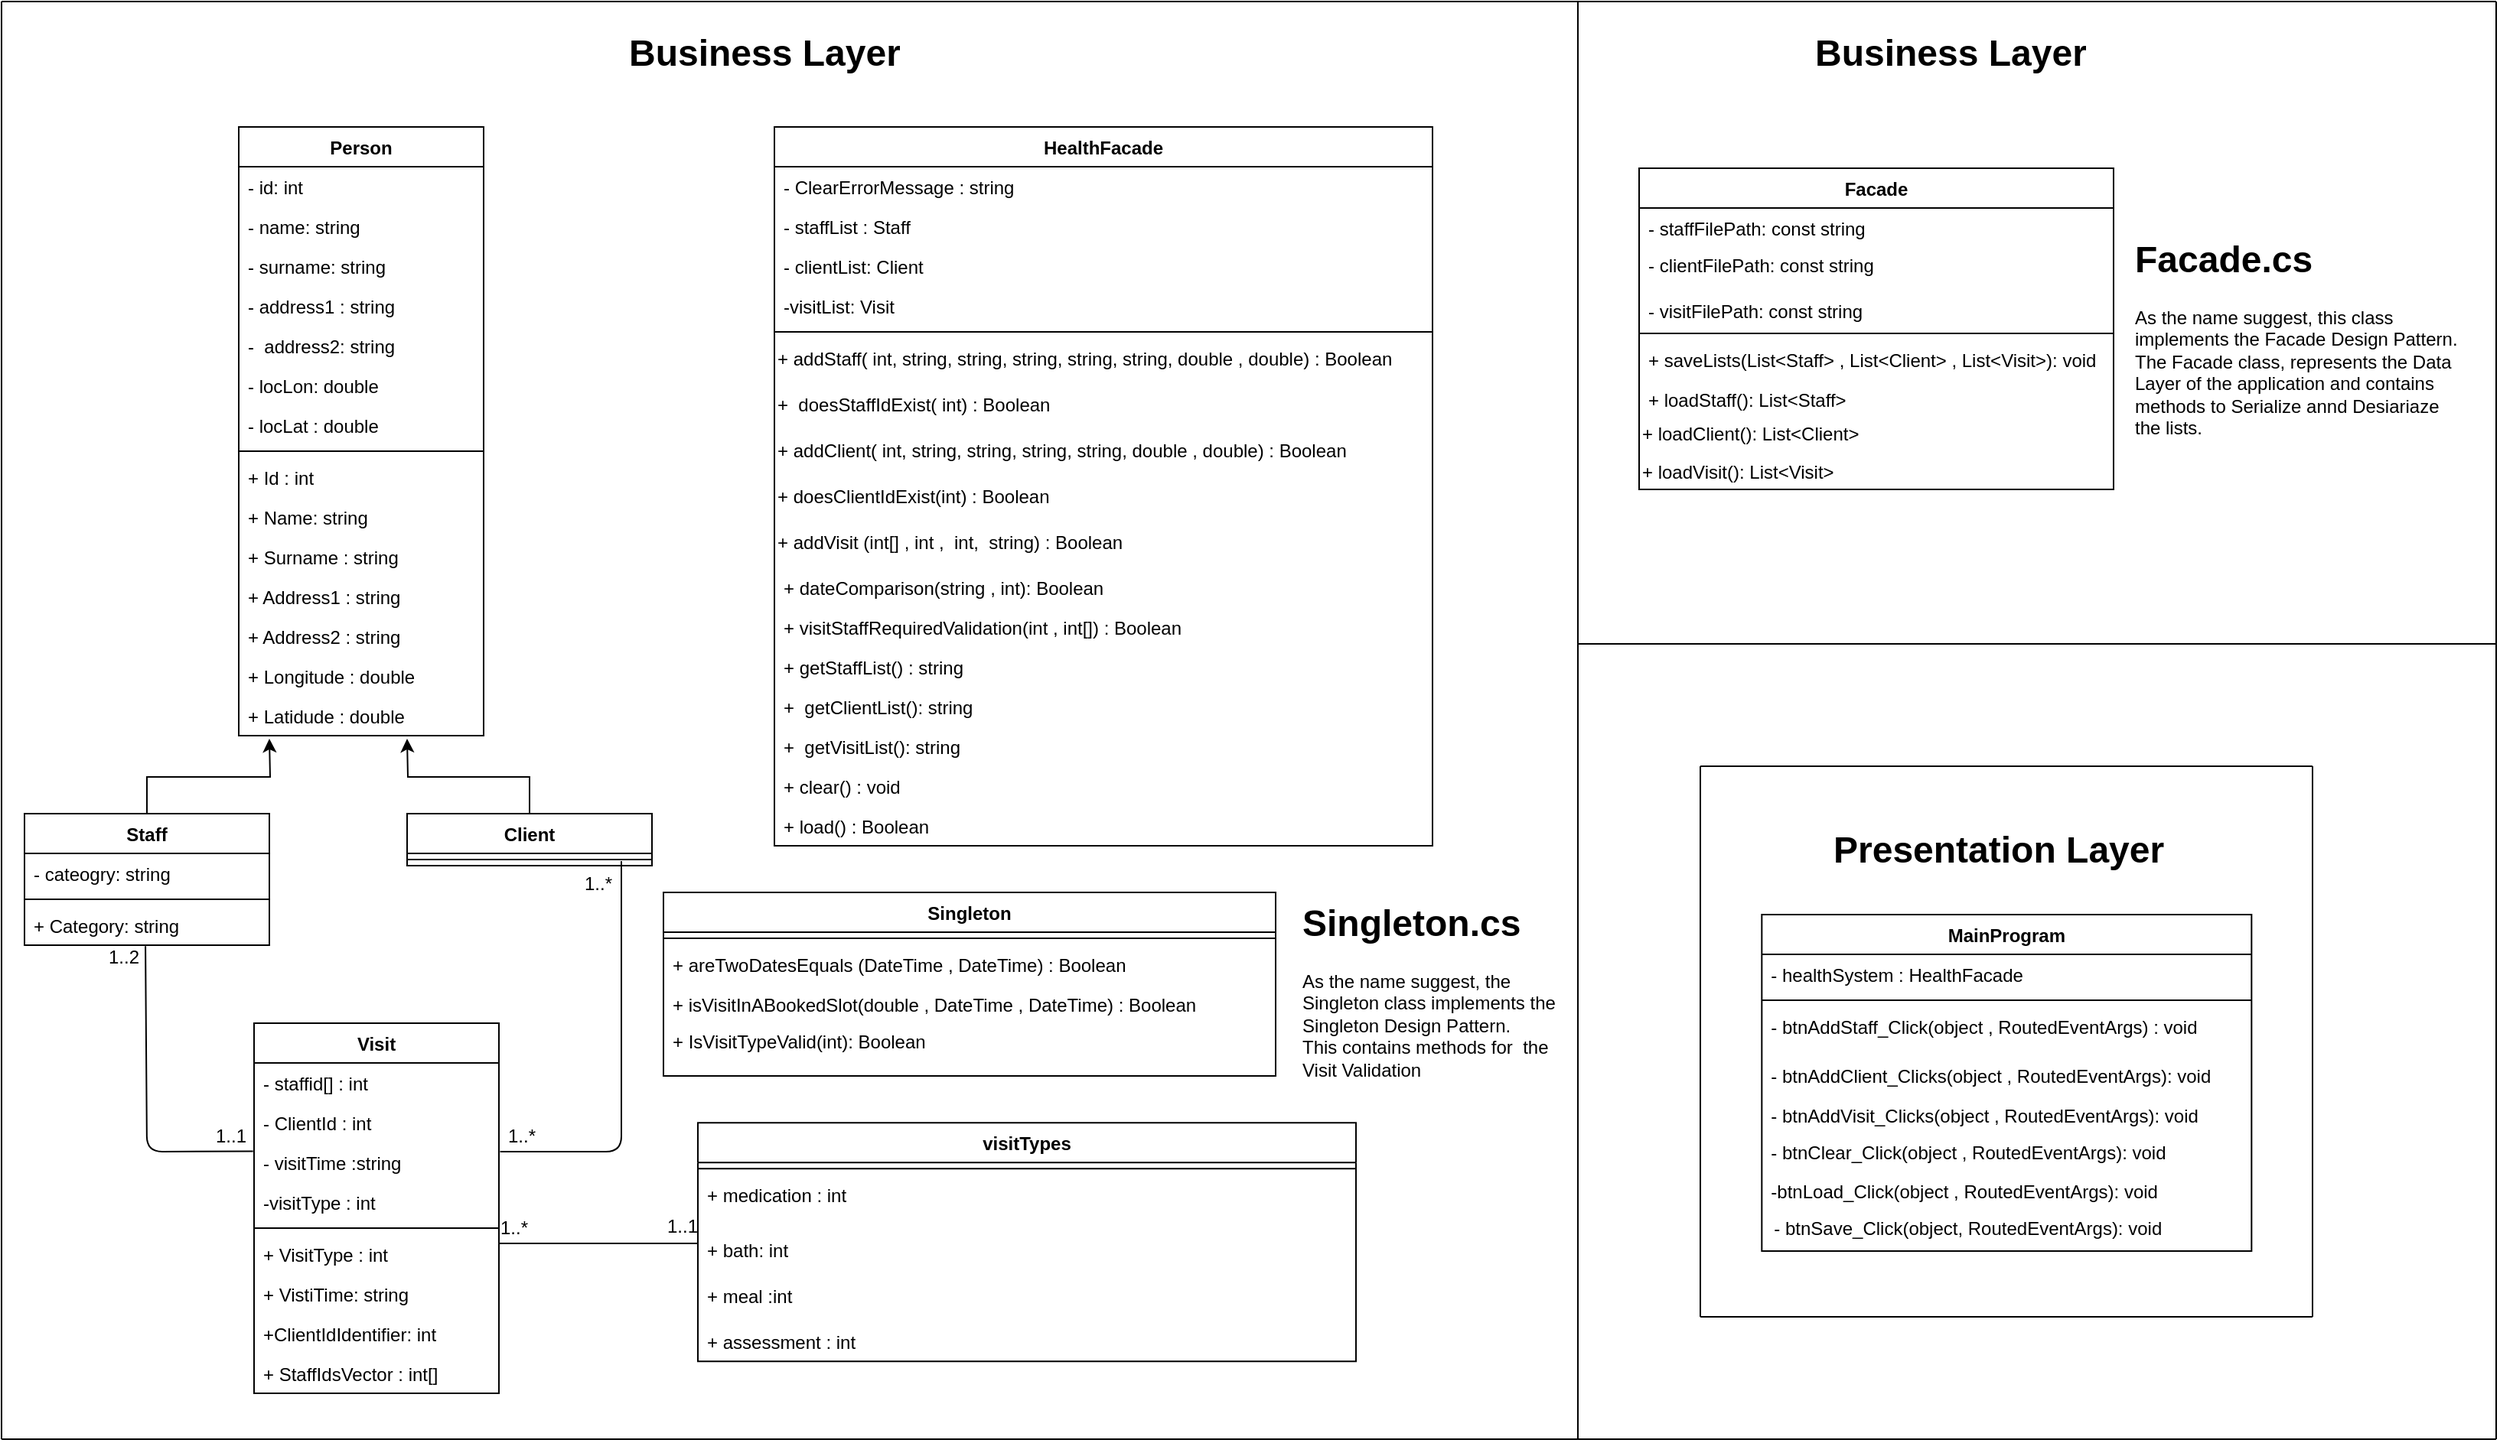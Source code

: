 <mxfile pages="1" version="11.1.4" type="device"><diagram id="icW063BfovrEzXlFdPkC" name="Page-1"><mxGraphModel dx="852" dy="413" grid="1" gridSize="10" guides="1" tooltips="1" connect="1" arrows="1" fold="1" page="1" pageScale="1" pageWidth="827" pageHeight="1169" math="0" shadow="0"><root><mxCell id="0"/><mxCell id="1" parent="0"/><mxCell id="cLVteobtEgc3fEjlNuIo-2" value="Person" style="swimlane;fontStyle=1;align=center;verticalAlign=top;childLayout=stackLayout;horizontal=1;startSize=26;horizontalStack=0;resizeParent=1;resizeParentMax=0;resizeLast=0;collapsible=1;marginBottom=0;" parent="1" vertex="1"><mxGeometry x="165" y="182" width="160" height="398" as="geometry"/></mxCell><mxCell id="cLVteobtEgc3fEjlNuIo-3" value="- id: int" style="text;strokeColor=none;fillColor=none;align=left;verticalAlign=top;spacingLeft=4;spacingRight=4;overflow=hidden;rotatable=0;points=[[0,0.5],[1,0.5]];portConstraint=eastwest;" parent="cLVteobtEgc3fEjlNuIo-2" vertex="1"><mxGeometry y="26" width="160" height="26" as="geometry"/></mxCell><mxCell id="cLVteobtEgc3fEjlNuIo-157" value="- name: string" style="text;strokeColor=none;fillColor=none;align=left;verticalAlign=top;spacingLeft=4;spacingRight=4;overflow=hidden;rotatable=0;points=[[0,0.5],[1,0.5]];portConstraint=eastwest;" parent="cLVteobtEgc3fEjlNuIo-2" vertex="1"><mxGeometry y="52" width="160" height="26" as="geometry"/></mxCell><mxCell id="cLVteobtEgc3fEjlNuIo-158" value="- surname: string" style="text;strokeColor=none;fillColor=none;align=left;verticalAlign=top;spacingLeft=4;spacingRight=4;overflow=hidden;rotatable=0;points=[[0,0.5],[1,0.5]];portConstraint=eastwest;" parent="cLVteobtEgc3fEjlNuIo-2" vertex="1"><mxGeometry y="78" width="160" height="26" as="geometry"/></mxCell><mxCell id="cLVteobtEgc3fEjlNuIo-156" value="- address1 : string" style="text;strokeColor=none;fillColor=none;align=left;verticalAlign=top;spacingLeft=4;spacingRight=4;overflow=hidden;rotatable=0;points=[[0,0.5],[1,0.5]];portConstraint=eastwest;" parent="cLVteobtEgc3fEjlNuIo-2" vertex="1"><mxGeometry y="104" width="160" height="26" as="geometry"/></mxCell><mxCell id="cLVteobtEgc3fEjlNuIo-155" value="-  address2: string" style="text;strokeColor=none;fillColor=none;align=left;verticalAlign=top;spacingLeft=4;spacingRight=4;overflow=hidden;rotatable=0;points=[[0,0.5],[1,0.5]];portConstraint=eastwest;" parent="cLVteobtEgc3fEjlNuIo-2" vertex="1"><mxGeometry y="130" width="160" height="26" as="geometry"/></mxCell><mxCell id="cLVteobtEgc3fEjlNuIo-153" value="- locLon: double" style="text;strokeColor=none;fillColor=none;align=left;verticalAlign=top;spacingLeft=4;spacingRight=4;overflow=hidden;rotatable=0;points=[[0,0.5],[1,0.5]];portConstraint=eastwest;" parent="cLVteobtEgc3fEjlNuIo-2" vertex="1"><mxGeometry y="156" width="160" height="26" as="geometry"/></mxCell><mxCell id="cLVteobtEgc3fEjlNuIo-154" value="- locLat : double" style="text;strokeColor=none;fillColor=none;align=left;verticalAlign=top;spacingLeft=4;spacingRight=4;overflow=hidden;rotatable=0;points=[[0,0.5],[1,0.5]];portConstraint=eastwest;" parent="cLVteobtEgc3fEjlNuIo-2" vertex="1"><mxGeometry y="182" width="160" height="26" as="geometry"/></mxCell><mxCell id="cLVteobtEgc3fEjlNuIo-4" value="" style="line;strokeWidth=1;fillColor=none;align=left;verticalAlign=middle;spacingTop=-1;spacingLeft=3;spacingRight=3;rotatable=0;labelPosition=right;points=[];portConstraint=eastwest;" parent="cLVteobtEgc3fEjlNuIo-2" vertex="1"><mxGeometry y="208" width="160" height="8" as="geometry"/></mxCell><mxCell id="cLVteobtEgc3fEjlNuIo-159" value="+ Id : int" style="text;strokeColor=none;fillColor=none;align=left;verticalAlign=top;spacingLeft=4;spacingRight=4;overflow=hidden;rotatable=0;points=[[0,0.5],[1,0.5]];portConstraint=eastwest;" parent="cLVteobtEgc3fEjlNuIo-2" vertex="1"><mxGeometry y="216" width="160" height="26" as="geometry"/></mxCell><mxCell id="cLVteobtEgc3fEjlNuIo-5" value="+ Name: string" style="text;strokeColor=none;fillColor=none;align=left;verticalAlign=top;spacingLeft=4;spacingRight=4;overflow=hidden;rotatable=0;points=[[0,0.5],[1,0.5]];portConstraint=eastwest;" parent="cLVteobtEgc3fEjlNuIo-2" vertex="1"><mxGeometry y="242" width="160" height="26" as="geometry"/></mxCell><mxCell id="cLVteobtEgc3fEjlNuIo-161" value="+ Surname : string" style="text;strokeColor=none;fillColor=none;align=left;verticalAlign=top;spacingLeft=4;spacingRight=4;overflow=hidden;rotatable=0;points=[[0,0.5],[1,0.5]];portConstraint=eastwest;" parent="cLVteobtEgc3fEjlNuIo-2" vertex="1"><mxGeometry y="268" width="160" height="26" as="geometry"/></mxCell><mxCell id="cLVteobtEgc3fEjlNuIo-160" value="+ Address1 : string" style="text;strokeColor=none;fillColor=none;align=left;verticalAlign=top;spacingLeft=4;spacingRight=4;overflow=hidden;rotatable=0;points=[[0,0.5],[1,0.5]];portConstraint=eastwest;" parent="cLVteobtEgc3fEjlNuIo-2" vertex="1"><mxGeometry y="294" width="160" height="26" as="geometry"/></mxCell><mxCell id="cLVteobtEgc3fEjlNuIo-165" value="+ Address2 : string" style="text;strokeColor=none;fillColor=none;align=left;verticalAlign=top;spacingLeft=4;spacingRight=4;overflow=hidden;rotatable=0;points=[[0,0.5],[1,0.5]];portConstraint=eastwest;" parent="cLVteobtEgc3fEjlNuIo-2" vertex="1"><mxGeometry y="320" width="160" height="26" as="geometry"/></mxCell><mxCell id="cLVteobtEgc3fEjlNuIo-162" value="+ Longitude : double" style="text;strokeColor=none;fillColor=none;align=left;verticalAlign=top;spacingLeft=4;spacingRight=4;overflow=hidden;rotatable=0;points=[[0,0.5],[1,0.5]];portConstraint=eastwest;" parent="cLVteobtEgc3fEjlNuIo-2" vertex="1"><mxGeometry y="346" width="160" height="26" as="geometry"/></mxCell><mxCell id="cLVteobtEgc3fEjlNuIo-163" value="+ Latidude : double" style="text;strokeColor=none;fillColor=none;align=left;verticalAlign=top;spacingLeft=4;spacingRight=4;overflow=hidden;rotatable=0;points=[[0,0.5],[1,0.5]];portConstraint=eastwest;" parent="cLVteobtEgc3fEjlNuIo-2" vertex="1"><mxGeometry y="372" width="160" height="26" as="geometry"/></mxCell><mxCell id="cLVteobtEgc3fEjlNuIo-6" value="HealthFacade" style="swimlane;fontStyle=1;align=center;verticalAlign=top;childLayout=stackLayout;horizontal=1;startSize=26;horizontalStack=0;resizeParent=1;resizeParentMax=0;resizeLast=0;collapsible=1;marginBottom=0;" parent="1" vertex="1"><mxGeometry x="515" y="182" width="430" height="470" as="geometry"/></mxCell><mxCell id="cLVteobtEgc3fEjlNuIo-36" value="- ClearErrorMessage : string" style="text;strokeColor=none;fillColor=none;align=left;verticalAlign=top;spacingLeft=4;spacingRight=4;overflow=hidden;rotatable=0;points=[[0,0.5],[1,0.5]];portConstraint=eastwest;" parent="cLVteobtEgc3fEjlNuIo-6" vertex="1"><mxGeometry y="26" width="430" height="26" as="geometry"/></mxCell><mxCell id="cLVteobtEgc3fEjlNuIo-40" value="- staffList : Staff" style="text;strokeColor=none;fillColor=none;align=left;verticalAlign=top;spacingLeft=4;spacingRight=4;overflow=hidden;rotatable=0;points=[[0,0.5],[1,0.5]];portConstraint=eastwest;" parent="cLVteobtEgc3fEjlNuIo-6" vertex="1"><mxGeometry y="52" width="430" height="26" as="geometry"/></mxCell><mxCell id="cLVteobtEgc3fEjlNuIo-51" value="- clientList: Client" style="text;strokeColor=none;fillColor=none;align=left;verticalAlign=top;spacingLeft=4;spacingRight=4;overflow=hidden;rotatable=0;points=[[0,0.5],[1,0.5]];portConstraint=eastwest;" parent="cLVteobtEgc3fEjlNuIo-6" vertex="1"><mxGeometry y="78" width="430" height="26" as="geometry"/></mxCell><mxCell id="cLVteobtEgc3fEjlNuIo-50" value="-visitList: Visit" style="text;strokeColor=none;fillColor=none;align=left;verticalAlign=top;spacingLeft=4;spacingRight=4;overflow=hidden;rotatable=0;points=[[0,0.5],[1,0.5]];portConstraint=eastwest;" parent="cLVteobtEgc3fEjlNuIo-6" vertex="1"><mxGeometry y="104" width="430" height="26" as="geometry"/></mxCell><mxCell id="cLVteobtEgc3fEjlNuIo-8" value="" style="line;strokeWidth=1;fillColor=none;align=left;verticalAlign=middle;spacingTop=-1;spacingLeft=3;spacingRight=3;rotatable=0;labelPosition=right;points=[];portConstraint=eastwest;" parent="cLVteobtEgc3fEjlNuIo-6" vertex="1"><mxGeometry y="130" width="430" height="8" as="geometry"/></mxCell><mxCell id="cLVteobtEgc3fEjlNuIo-102" value="+ addStaff( int, string, string, string, string, string, double , double) : Boolean" style="text;html=1;" parent="cLVteobtEgc3fEjlNuIo-6" vertex="1"><mxGeometry y="138" width="430" height="30" as="geometry"/></mxCell><mxCell id="cLVteobtEgc3fEjlNuIo-117" value="+&amp;nbsp; doesStaffIdExist( int) : Boolean" style="text;html=1;" parent="cLVteobtEgc3fEjlNuIo-6" vertex="1"><mxGeometry y="168" width="430" height="30" as="geometry"/></mxCell><mxCell id="cLVteobtEgc3fEjlNuIo-101" value="+ addClient( int, string, string, string, string, double , double) : Boolean" style="text;html=1;" parent="cLVteobtEgc3fEjlNuIo-6" vertex="1"><mxGeometry y="198" width="430" height="30" as="geometry"/></mxCell><mxCell id="cLVteobtEgc3fEjlNuIo-64" value="+ doesClientIdExist(int) : Boolean" style="text;html=1;" parent="cLVteobtEgc3fEjlNuIo-6" vertex="1"><mxGeometry y="228" width="430" height="30" as="geometry"/></mxCell><mxCell id="cLVteobtEgc3fEjlNuIo-52" value="+ addVisit (int[] , int ,&amp;nbsp; int,&amp;nbsp; string) : Boolean" style="text;html=1;" parent="cLVteobtEgc3fEjlNuIo-6" vertex="1"><mxGeometry y="258" width="430" height="30" as="geometry"/></mxCell><mxCell id="cLVteobtEgc3fEjlNuIo-139" value="+ dateComparison(string , int): Boolean" style="text;strokeColor=none;fillColor=none;align=left;verticalAlign=top;spacingLeft=4;spacingRight=4;overflow=hidden;rotatable=0;points=[[0,0.5],[1,0.5]];portConstraint=eastwest;" parent="cLVteobtEgc3fEjlNuIo-6" vertex="1"><mxGeometry y="288" width="430" height="26" as="geometry"/></mxCell><mxCell id="cLVteobtEgc3fEjlNuIo-137" value="+ visitStaffRequiredValidation(int , int[]) : Boolean" style="text;strokeColor=none;fillColor=none;align=left;verticalAlign=top;spacingLeft=4;spacingRight=4;overflow=hidden;rotatable=0;points=[[0,0.5],[1,0.5]];portConstraint=eastwest;" parent="cLVteobtEgc3fEjlNuIo-6" vertex="1"><mxGeometry y="314" width="430" height="26" as="geometry"/></mxCell><mxCell id="cLVteobtEgc3fEjlNuIo-144" value="+ getStaffList() : string" style="text;strokeColor=none;fillColor=none;align=left;verticalAlign=top;spacingLeft=4;spacingRight=4;overflow=hidden;rotatable=0;points=[[0,0.5],[1,0.5]];portConstraint=eastwest;" parent="cLVteobtEgc3fEjlNuIo-6" vertex="1"><mxGeometry y="340" width="430" height="26" as="geometry"/></mxCell><mxCell id="cLVteobtEgc3fEjlNuIo-118" value="+  getClientList(): string" style="text;strokeColor=none;fillColor=none;align=left;verticalAlign=top;spacingLeft=4;spacingRight=4;overflow=hidden;rotatable=0;points=[[0,0.5],[1,0.5]];portConstraint=eastwest;" parent="cLVteobtEgc3fEjlNuIo-6" vertex="1"><mxGeometry y="366" width="430" height="26" as="geometry"/></mxCell><mxCell id="cLVteobtEgc3fEjlNuIo-143" value="+  getVisitList(): string" style="text;strokeColor=none;fillColor=none;align=left;verticalAlign=top;spacingLeft=4;spacingRight=4;overflow=hidden;rotatable=0;points=[[0,0.5],[1,0.5]];portConstraint=eastwest;" parent="cLVteobtEgc3fEjlNuIo-6" vertex="1"><mxGeometry y="392" width="430" height="26" as="geometry"/></mxCell><mxCell id="cLVteobtEgc3fEjlNuIo-142" value="+ clear() : void" style="text;strokeColor=none;fillColor=none;align=left;verticalAlign=top;spacingLeft=4;spacingRight=4;overflow=hidden;rotatable=0;points=[[0,0.5],[1,0.5]];portConstraint=eastwest;" parent="cLVteobtEgc3fEjlNuIo-6" vertex="1"><mxGeometry y="418" width="430" height="26" as="geometry"/></mxCell><mxCell id="cLVteobtEgc3fEjlNuIo-141" value="+ load() : Boolean" style="text;strokeColor=none;fillColor=none;align=left;verticalAlign=top;spacingLeft=4;spacingRight=4;overflow=hidden;rotatable=0;points=[[0,0.5],[1,0.5]];portConstraint=eastwest;" parent="cLVteobtEgc3fEjlNuIo-6" vertex="1"><mxGeometry y="444" width="430" height="26" as="geometry"/></mxCell><mxCell id="axqL_uvMVevjXJKSGcbq-37" style="edgeStyle=orthogonalEdgeStyle;rounded=0;orthogonalLoop=1;jettySize=auto;html=1;" edge="1" parent="1" source="cLVteobtEgc3fEjlNuIo-10"><mxGeometry relative="1" as="geometry"><mxPoint x="275" y="582" as="targetPoint"/></mxGeometry></mxCell><mxCell id="cLVteobtEgc3fEjlNuIo-10" value="Client" style="swimlane;fontStyle=1;align=center;verticalAlign=top;childLayout=stackLayout;horizontal=1;startSize=26;horizontalStack=0;resizeParent=1;resizeParentMax=0;resizeLast=0;collapsible=1;marginBottom=0;" parent="1" vertex="1"><mxGeometry x="275" y="631" width="160" height="34" as="geometry"/></mxCell><mxCell id="cLVteobtEgc3fEjlNuIo-12" value="" style="line;strokeWidth=1;fillColor=none;align=left;verticalAlign=middle;spacingTop=-1;spacingLeft=3;spacingRight=3;rotatable=0;labelPosition=right;points=[];portConstraint=eastwest;" parent="cLVteobtEgc3fEjlNuIo-10" vertex="1"><mxGeometry y="26" width="160" height="8" as="geometry"/></mxCell><mxCell id="cLVteobtEgc3fEjlNuIo-14" value="Visit" style="swimlane;fontStyle=1;align=center;verticalAlign=top;childLayout=stackLayout;horizontal=1;startSize=26;horizontalStack=0;resizeParent=1;resizeParentMax=0;resizeLast=0;collapsible=1;marginBottom=0;" parent="1" vertex="1"><mxGeometry x="175" y="768" width="160" height="242" as="geometry"/></mxCell><mxCell id="cLVteobtEgc3fEjlNuIo-15" value="- staffid[] : int" style="text;strokeColor=none;fillColor=none;align=left;verticalAlign=top;spacingLeft=4;spacingRight=4;overflow=hidden;rotatable=0;points=[[0,0.5],[1,0.5]];portConstraint=eastwest;" parent="cLVteobtEgc3fEjlNuIo-14" vertex="1"><mxGeometry y="26" width="160" height="26" as="geometry"/></mxCell><mxCell id="cLVteobtEgc3fEjlNuIo-166" value="- ClientId : int" style="text;strokeColor=none;fillColor=none;align=left;verticalAlign=top;spacingLeft=4;spacingRight=4;overflow=hidden;rotatable=0;points=[[0,0.5],[1,0.5]];portConstraint=eastwest;" parent="cLVteobtEgc3fEjlNuIo-14" vertex="1"><mxGeometry y="52" width="160" height="26" as="geometry"/></mxCell><mxCell id="cLVteobtEgc3fEjlNuIo-168" value="- visitTime :string" style="text;strokeColor=none;fillColor=none;align=left;verticalAlign=top;spacingLeft=4;spacingRight=4;overflow=hidden;rotatable=0;points=[[0,0.5],[1,0.5]];portConstraint=eastwest;" parent="cLVteobtEgc3fEjlNuIo-14" vertex="1"><mxGeometry y="78" width="160" height="26" as="geometry"/></mxCell><mxCell id="cLVteobtEgc3fEjlNuIo-167" value="-visitType : int" style="text;strokeColor=none;fillColor=none;align=left;verticalAlign=top;spacingLeft=4;spacingRight=4;overflow=hidden;rotatable=0;points=[[0,0.5],[1,0.5]];portConstraint=eastwest;" parent="cLVteobtEgc3fEjlNuIo-14" vertex="1"><mxGeometry y="104" width="160" height="26" as="geometry"/></mxCell><mxCell id="cLVteobtEgc3fEjlNuIo-16" value="" style="line;strokeWidth=1;fillColor=none;align=left;verticalAlign=middle;spacingTop=-1;spacingLeft=3;spacingRight=3;rotatable=0;labelPosition=right;points=[];portConstraint=eastwest;" parent="cLVteobtEgc3fEjlNuIo-14" vertex="1"><mxGeometry y="130" width="160" height="8" as="geometry"/></mxCell><mxCell id="cLVteobtEgc3fEjlNuIo-170" value="+ VisitType : int" style="text;strokeColor=none;fillColor=none;align=left;verticalAlign=top;spacingLeft=4;spacingRight=4;overflow=hidden;rotatable=0;points=[[0,0.5],[1,0.5]];portConstraint=eastwest;" parent="cLVteobtEgc3fEjlNuIo-14" vertex="1"><mxGeometry y="138" width="160" height="26" as="geometry"/></mxCell><mxCell id="cLVteobtEgc3fEjlNuIo-171" value="+ VistiTime: string" style="text;strokeColor=none;fillColor=none;align=left;verticalAlign=top;spacingLeft=4;spacingRight=4;overflow=hidden;rotatable=0;points=[[0,0.5],[1,0.5]];portConstraint=eastwest;" parent="cLVteobtEgc3fEjlNuIo-14" vertex="1"><mxGeometry y="164" width="160" height="26" as="geometry"/></mxCell><mxCell id="cLVteobtEgc3fEjlNuIo-172" value="+ClientIdIdentifier: int" style="text;strokeColor=none;fillColor=none;align=left;verticalAlign=top;spacingLeft=4;spacingRight=4;overflow=hidden;rotatable=0;points=[[0,0.5],[1,0.5]];portConstraint=eastwest;" parent="cLVteobtEgc3fEjlNuIo-14" vertex="1"><mxGeometry y="190" width="160" height="26" as="geometry"/></mxCell><mxCell id="cLVteobtEgc3fEjlNuIo-17" value="+ StaffIdsVector : int[]" style="text;strokeColor=none;fillColor=none;align=left;verticalAlign=top;spacingLeft=4;spacingRight=4;overflow=hidden;rotatable=0;points=[[0,0.5],[1,0.5]];portConstraint=eastwest;" parent="cLVteobtEgc3fEjlNuIo-14" vertex="1"><mxGeometry y="216" width="160" height="26" as="geometry"/></mxCell><mxCell id="axqL_uvMVevjXJKSGcbq-38" style="edgeStyle=orthogonalEdgeStyle;rounded=0;orthogonalLoop=1;jettySize=auto;html=1;" edge="1" parent="1" source="cLVteobtEgc3fEjlNuIo-18"><mxGeometry relative="1" as="geometry"><mxPoint x="185" y="582" as="targetPoint"/></mxGeometry></mxCell><mxCell id="cLVteobtEgc3fEjlNuIo-18" value="Staff" style="swimlane;fontStyle=1;align=center;verticalAlign=top;childLayout=stackLayout;horizontal=1;startSize=26;horizontalStack=0;resizeParent=1;resizeParentMax=0;resizeLast=0;collapsible=1;marginBottom=0;" parent="1" vertex="1"><mxGeometry x="25" y="631" width="160" height="86" as="geometry"/></mxCell><mxCell id="cLVteobtEgc3fEjlNuIo-19" value="- cateogry: string" style="text;strokeColor=none;fillColor=none;align=left;verticalAlign=top;spacingLeft=4;spacingRight=4;overflow=hidden;rotatable=0;points=[[0,0.5],[1,0.5]];portConstraint=eastwest;" parent="cLVteobtEgc3fEjlNuIo-18" vertex="1"><mxGeometry y="26" width="160" height="26" as="geometry"/></mxCell><mxCell id="cLVteobtEgc3fEjlNuIo-20" value="" style="line;strokeWidth=1;fillColor=none;align=left;verticalAlign=middle;spacingTop=-1;spacingLeft=3;spacingRight=3;rotatable=0;labelPosition=right;points=[];portConstraint=eastwest;" parent="cLVteobtEgc3fEjlNuIo-18" vertex="1"><mxGeometry y="52" width="160" height="8" as="geometry"/></mxCell><mxCell id="cLVteobtEgc3fEjlNuIo-173" value="+ Category: string" style="text;strokeColor=none;fillColor=none;align=left;verticalAlign=top;spacingLeft=4;spacingRight=4;overflow=hidden;rotatable=0;points=[[0,0.5],[1,0.5]];portConstraint=eastwest;" parent="cLVteobtEgc3fEjlNuIo-18" vertex="1"><mxGeometry y="60" width="160" height="26" as="geometry"/></mxCell><mxCell id="axqL_uvMVevjXJKSGcbq-1" value="Singleton" style="swimlane;fontStyle=1;align=center;verticalAlign=top;childLayout=stackLayout;horizontal=1;startSize=26;horizontalStack=0;resizeParent=1;resizeParentMax=0;resizeLast=0;collapsible=1;marginBottom=0;" vertex="1" parent="1"><mxGeometry x="442.5" y="682.5" width="400" height="120" as="geometry"/></mxCell><mxCell id="axqL_uvMVevjXJKSGcbq-3" value="" style="line;strokeWidth=1;fillColor=none;align=left;verticalAlign=middle;spacingTop=-1;spacingLeft=3;spacingRight=3;rotatable=0;labelPosition=right;points=[];portConstraint=eastwest;" vertex="1" parent="axqL_uvMVevjXJKSGcbq-1"><mxGeometry y="26" width="400" height="8" as="geometry"/></mxCell><mxCell id="axqL_uvMVevjXJKSGcbq-4" value="+ areTwoDatesEquals (DateTime , DateTime) : Boolean" style="text;strokeColor=none;fillColor=none;align=left;verticalAlign=top;spacingLeft=4;spacingRight=4;overflow=hidden;rotatable=0;points=[[0,0.5],[1,0.5]];portConstraint=eastwest;" vertex="1" parent="axqL_uvMVevjXJKSGcbq-1"><mxGeometry y="34" width="400" height="26" as="geometry"/></mxCell><mxCell id="axqL_uvMVevjXJKSGcbq-8" value="+ isVisitInABookedSlot(double , DateTime , DateTime) : Boolean" style="text;strokeColor=none;fillColor=none;align=left;verticalAlign=top;spacingLeft=4;spacingRight=4;overflow=hidden;rotatable=0;points=[[0,0.5],[1,0.5]];portConstraint=eastwest;" vertex="1" parent="axqL_uvMVevjXJKSGcbq-1"><mxGeometry y="60" width="400" height="60" as="geometry"/></mxCell><mxCell id="axqL_uvMVevjXJKSGcbq-9" value="+ IsVisitTypeValid(int): Boolean" style="text;strokeColor=none;fillColor=none;align=left;verticalAlign=top;spacingLeft=4;spacingRight=4;overflow=hidden;rotatable=0;points=[[0,0.5],[1,0.5]];portConstraint=eastwest;" vertex="1" parent="1"><mxGeometry x="442.5" y="766.5" width="210" height="26" as="geometry"/></mxCell><mxCell id="axqL_uvMVevjXJKSGcbq-15" value="Facade" style="swimlane;fontStyle=1;align=center;verticalAlign=top;childLayout=stackLayout;horizontal=1;startSize=26;horizontalStack=0;resizeParent=1;resizeParentMax=0;resizeLast=0;collapsible=1;marginBottom=0;" vertex="1" parent="1"><mxGeometry x="1080" y="209" width="310" height="210" as="geometry"/></mxCell><mxCell id="axqL_uvMVevjXJKSGcbq-19" value="- staffFilePath: const string" style="text;strokeColor=none;fillColor=none;align=left;verticalAlign=top;spacingLeft=4;spacingRight=4;overflow=hidden;rotatable=0;points=[[0,0.5],[1,0.5]];portConstraint=eastwest;" vertex="1" parent="axqL_uvMVevjXJKSGcbq-15"><mxGeometry y="26" width="310" height="24" as="geometry"/></mxCell><mxCell id="axqL_uvMVevjXJKSGcbq-16" value="- clientFilePath: const string" style="text;strokeColor=none;fillColor=none;align=left;verticalAlign=top;spacingLeft=4;spacingRight=4;overflow=hidden;rotatable=0;points=[[0,0.5],[1,0.5]];portConstraint=eastwest;" vertex="1" parent="axqL_uvMVevjXJKSGcbq-15"><mxGeometry y="50" width="310" height="30" as="geometry"/></mxCell><mxCell id="axqL_uvMVevjXJKSGcbq-20" value="- visitFilePath: const string" style="text;strokeColor=none;fillColor=none;align=left;verticalAlign=top;spacingLeft=4;spacingRight=4;overflow=hidden;rotatable=0;points=[[0,0.5],[1,0.5]];portConstraint=eastwest;" vertex="1" parent="axqL_uvMVevjXJKSGcbq-15"><mxGeometry y="80" width="310" height="24" as="geometry"/></mxCell><mxCell id="axqL_uvMVevjXJKSGcbq-17" value="" style="line;strokeWidth=1;fillColor=none;align=left;verticalAlign=middle;spacingTop=-1;spacingLeft=3;spacingRight=3;rotatable=0;labelPosition=right;points=[];portConstraint=eastwest;" vertex="1" parent="axqL_uvMVevjXJKSGcbq-15"><mxGeometry y="104" width="310" height="8" as="geometry"/></mxCell><mxCell id="axqL_uvMVevjXJKSGcbq-18" value="+ saveLists(List&lt;Staff&gt; , List&lt;Client&gt; , List&lt;Visit&gt;): void" style="text;strokeColor=none;fillColor=none;align=left;verticalAlign=top;spacingLeft=4;spacingRight=4;overflow=hidden;rotatable=0;points=[[0,0.5],[1,0.5]];portConstraint=eastwest;" vertex="1" parent="axqL_uvMVevjXJKSGcbq-15"><mxGeometry y="112" width="310" height="48" as="geometry"/></mxCell><mxCell id="axqL_uvMVevjXJKSGcbq-22" value="+ loadClient(): List&amp;lt;Client&amp;gt;" style="text;html=1;" vertex="1" parent="axqL_uvMVevjXJKSGcbq-15"><mxGeometry y="160" width="310" height="50" as="geometry"/></mxCell><mxCell id="axqL_uvMVevjXJKSGcbq-21" value="+ loadStaff(): List&lt;Staff&gt;" style="text;strokeColor=none;fillColor=none;align=left;verticalAlign=top;spacingLeft=4;spacingRight=4;overflow=hidden;rotatable=0;points=[[0,0.5],[1,0.5]];portConstraint=eastwest;" vertex="1" parent="1"><mxGeometry x="1080" y="347" width="310" height="32" as="geometry"/></mxCell><mxCell id="axqL_uvMVevjXJKSGcbq-23" value="+ loadVisit(): List&amp;lt;Visit&amp;gt;" style="text;html=1;" vertex="1" parent="1"><mxGeometry x="1080" y="394" width="310" height="30" as="geometry"/></mxCell><mxCell id="cLVteobtEgc3fEjlNuIo-25" value="visitTypes" style="swimlane;fontStyle=1;align=center;verticalAlign=top;childLayout=stackLayout;horizontal=1;startSize=26;horizontalStack=0;resizeParent=1;resizeParentMax=0;resizeLast=0;collapsible=1;marginBottom=0;" parent="1" vertex="1"><mxGeometry x="465" y="833.167" width="430" height="156" as="geometry"/></mxCell><mxCell id="cLVteobtEgc3fEjlNuIo-27" value="" style="line;strokeWidth=1;fillColor=none;align=left;verticalAlign=middle;spacingTop=-1;spacingLeft=3;spacingRight=3;rotatable=0;labelPosition=right;points=[];portConstraint=eastwest;" parent="cLVteobtEgc3fEjlNuIo-25" vertex="1"><mxGeometry y="26" width="430" height="8" as="geometry"/></mxCell><mxCell id="cLVteobtEgc3fEjlNuIo-29" value="+ medication : int" style="text;strokeColor=none;fillColor=none;align=left;verticalAlign=top;spacingLeft=4;spacingRight=4;overflow=hidden;rotatable=0;points=[[0,0.5],[1,0.5]];portConstraint=eastwest;" parent="cLVteobtEgc3fEjlNuIo-25" vertex="1"><mxGeometry y="34" width="430" height="36" as="geometry"/></mxCell><mxCell id="cLVteobtEgc3fEjlNuIo-30" value="+ bath: int" style="text;strokeColor=none;fillColor=none;align=left;verticalAlign=top;spacingLeft=4;spacingRight=4;overflow=hidden;rotatable=0;points=[[0,0.5],[1,0.5]];portConstraint=eastwest;" parent="cLVteobtEgc3fEjlNuIo-25" vertex="1"><mxGeometry y="70" width="430" height="30" as="geometry"/></mxCell><mxCell id="cLVteobtEgc3fEjlNuIo-31" value="+ meal :int " style="text;strokeColor=none;fillColor=none;align=left;verticalAlign=top;spacingLeft=4;spacingRight=4;overflow=hidden;rotatable=0;points=[[0,0.5],[1,0.5]];portConstraint=eastwest;" parent="cLVteobtEgc3fEjlNuIo-25" vertex="1"><mxGeometry y="100" width="430" height="30" as="geometry"/></mxCell><mxCell id="cLVteobtEgc3fEjlNuIo-26" value="+ assessment : int" style="text;strokeColor=none;fillColor=none;align=left;verticalAlign=top;spacingLeft=4;spacingRight=4;overflow=hidden;rotatable=0;points=[[0,0.5],[1,0.5]];portConstraint=eastwest;" parent="cLVteobtEgc3fEjlNuIo-25" vertex="1"><mxGeometry y="130" width="430" height="26" as="geometry"/></mxCell><mxCell id="axqL_uvMVevjXJKSGcbq-26" value="" style="endArrow=none;html=1;exitX=-0.004;exitY=0.221;exitDx=0;exitDy=0;exitPerimeter=0;entryX=0.494;entryY=1.023;entryDx=0;entryDy=0;entryPerimeter=0;" edge="1" parent="1" source="cLVteobtEgc3fEjlNuIo-168" target="cLVteobtEgc3fEjlNuIo-173"><mxGeometry width="50" height="50" relative="1" as="geometry"><mxPoint x="75" y="772" as="sourcePoint"/><mxPoint x="105" y="722" as="targetPoint"/><Array as="points"><mxPoint x="105" y="852"/></Array></mxGeometry></mxCell><mxCell id="axqL_uvMVevjXJKSGcbq-27" value="" style="endArrow=none;html=1;exitX=1.005;exitY=0.231;exitDx=0;exitDy=0;exitPerimeter=0;" edge="1" parent="1" source="cLVteobtEgc3fEjlNuIo-168"><mxGeometry width="50" height="50" relative="1" as="geometry"><mxPoint x="365" y="712" as="sourcePoint"/><mxPoint x="415" y="662" as="targetPoint"/><Array as="points"><mxPoint x="415" y="852"/></Array></mxGeometry></mxCell><mxCell id="axqL_uvMVevjXJKSGcbq-28" value="1..2" style="text;html=1;strokeColor=none;fillColor=none;align=center;verticalAlign=middle;whiteSpace=wrap;rounded=0;" vertex="1" parent="1"><mxGeometry x="75" y="717" width="30" height="15" as="geometry"/></mxCell><mxCell id="axqL_uvMVevjXJKSGcbq-29" value="1..1" style="text;html=1;strokeColor=none;fillColor=none;align=center;verticalAlign=middle;whiteSpace=wrap;rounded=0;" vertex="1" parent="1"><mxGeometry x="145" y="832" width="30" height="20" as="geometry"/></mxCell><mxCell id="axqL_uvMVevjXJKSGcbq-30" value="1..*" style="text;html=1;strokeColor=none;fillColor=none;align=center;verticalAlign=middle;whiteSpace=wrap;rounded=0;" vertex="1" parent="1"><mxGeometry x="385" y="667" width="30" height="20" as="geometry"/></mxCell><mxCell id="axqL_uvMVevjXJKSGcbq-31" value="1..*" style="text;html=1;strokeColor=none;fillColor=none;align=center;verticalAlign=middle;whiteSpace=wrap;rounded=0;" vertex="1" parent="1"><mxGeometry x="335" y="832" width="30" height="20" as="geometry"/></mxCell><mxCell id="axqL_uvMVevjXJKSGcbq-32" value="" style="endArrow=none;html=1;entryX=0;entryY=0.294;entryDx=0;entryDy=0;entryPerimeter=0;" edge="1" parent="1" target="cLVteobtEgc3fEjlNuIo-30"><mxGeometry width="50" height="50" relative="1" as="geometry"><mxPoint x="335" y="912" as="sourcePoint"/><mxPoint x="385" y="862" as="targetPoint"/></mxGeometry></mxCell><mxCell id="axqL_uvMVevjXJKSGcbq-33" value="1..*" style="text;html=1;strokeColor=none;fillColor=none;align=center;verticalAlign=middle;whiteSpace=wrap;rounded=0;" vertex="1" parent="1"><mxGeometry x="335" y="892" width="20" height="20" as="geometry"/></mxCell><mxCell id="axqL_uvMVevjXJKSGcbq-34" value="1..1" style="text;html=1;strokeColor=none;fillColor=none;align=center;verticalAlign=middle;whiteSpace=wrap;rounded=0;" vertex="1" parent="1"><mxGeometry x="445" y="891" width="20" height="20" as="geometry"/></mxCell><mxCell id="axqL_uvMVevjXJKSGcbq-39" value="&lt;h1&gt;Singleton.cs&lt;/h1&gt;&lt;div&gt;As the name suggest, the Singleton class implements the Singleton Design Pattern.&lt;/div&gt;&lt;div&gt;This contains methods for&amp;nbsp; the&amp;nbsp; Visit Validation&lt;/div&gt;" style="text;html=1;strokeColor=none;fillColor=none;spacing=5;spacingTop=-20;whiteSpace=wrap;overflow=hidden;rounded=0;" vertex="1" parent="1"><mxGeometry x="855" y="683" width="180" height="120" as="geometry"/></mxCell><mxCell id="axqL_uvMVevjXJKSGcbq-40" value="&lt;h1&gt;Facade.cs&lt;/h1&gt;&lt;div&gt;As the name suggest, this class implements the Facade Design Pattern. The Facade class, represents the Data Layer of the application and contains methods to Serialize annd Desiariaze the lists.&lt;/div&gt;" style="text;html=1;strokeColor=none;fillColor=none;spacing=5;spacingTop=-20;whiteSpace=wrap;overflow=hidden;rounded=0;" vertex="1" parent="1"><mxGeometry x="1398.5" y="248.5" width="225" height="153" as="geometry"/></mxCell><mxCell id="axqL_uvMVevjXJKSGcbq-43" value="MainProgram" style="swimlane;fontStyle=1;align=center;verticalAlign=top;childLayout=stackLayout;horizontal=1;startSize=26;horizontalStack=0;resizeParent=1;resizeParentMax=0;resizeLast=0;collapsible=1;marginBottom=0;" vertex="1" parent="1"><mxGeometry x="1160.167" y="697" width="320" height="220" as="geometry"/></mxCell><mxCell id="axqL_uvMVevjXJKSGcbq-44" value="- healthSystem : HealthFacade" style="text;strokeColor=none;fillColor=none;align=left;verticalAlign=top;spacingLeft=4;spacingRight=4;overflow=hidden;rotatable=0;points=[[0,0.5],[1,0.5]];portConstraint=eastwest;" vertex="1" parent="axqL_uvMVevjXJKSGcbq-43"><mxGeometry y="26" width="320" height="26" as="geometry"/></mxCell><mxCell id="axqL_uvMVevjXJKSGcbq-45" value="" style="line;strokeWidth=1;fillColor=none;align=left;verticalAlign=middle;spacingTop=-1;spacingLeft=3;spacingRight=3;rotatable=0;labelPosition=right;points=[];portConstraint=eastwest;" vertex="1" parent="axqL_uvMVevjXJKSGcbq-43"><mxGeometry y="52" width="320" height="8" as="geometry"/></mxCell><mxCell id="axqL_uvMVevjXJKSGcbq-46" value="- btnAddStaff_Click(object , RoutedEventArgs) : void" style="text;strokeColor=none;fillColor=none;align=left;verticalAlign=top;spacingLeft=4;spacingRight=4;overflow=hidden;rotatable=0;points=[[0,0.5],[1,0.5]];portConstraint=eastwest;" vertex="1" parent="axqL_uvMVevjXJKSGcbq-43"><mxGeometry y="60" width="320" height="160" as="geometry"/></mxCell><mxCell id="axqL_uvMVevjXJKSGcbq-47" value="- btnAddClient_Clicks(object , RoutedEventArgs): void" style="text;strokeColor=none;fillColor=none;align=left;verticalAlign=top;spacingLeft=4;spacingRight=4;overflow=hidden;rotatable=0;points=[[0,0.5],[1,0.5]];portConstraint=eastwest;" vertex="1" parent="1"><mxGeometry x="1160.167" y="789" width="320" height="26" as="geometry"/></mxCell><mxCell id="axqL_uvMVevjXJKSGcbq-48" value="- btnAddVisit_Clicks(object , RoutedEventArgs): void" style="text;strokeColor=none;fillColor=none;align=left;verticalAlign=top;spacingLeft=4;spacingRight=4;overflow=hidden;rotatable=0;points=[[0,0.5],[1,0.5]];portConstraint=eastwest;" vertex="1" parent="1"><mxGeometry x="1160.167" y="815" width="320" height="26" as="geometry"/></mxCell><mxCell id="axqL_uvMVevjXJKSGcbq-49" value="- btnClear_Click(object , RoutedEventArgs): void" style="text;strokeColor=none;fillColor=none;align=left;verticalAlign=top;spacingLeft=4;spacingRight=4;overflow=hidden;rotatable=0;points=[[0,0.5],[1,0.5]];portConstraint=eastwest;" vertex="1" parent="1"><mxGeometry x="1160.167" y="839" width="320" height="26" as="geometry"/></mxCell><mxCell id="axqL_uvMVevjXJKSGcbq-50" value="-btnLoad_Click(object , RoutedEventArgs): void" style="text;strokeColor=none;fillColor=none;align=left;verticalAlign=top;spacingLeft=4;spacingRight=4;overflow=hidden;rotatable=0;points=[[0,0.5],[1,0.5]];portConstraint=eastwest;" vertex="1" parent="1"><mxGeometry x="1160.167" y="864.5" width="320" height="26" as="geometry"/></mxCell><mxCell id="axqL_uvMVevjXJKSGcbq-51" value="- btnSave_Click(object, RoutedEventArgs): void" style="text;strokeColor=none;fillColor=none;align=left;verticalAlign=top;spacingLeft=4;spacingRight=4;overflow=hidden;rotatable=0;points=[[0,0.5],[1,0.5]];portConstraint=eastwest;" vertex="1" parent="1"><mxGeometry x="1162.167" y="888.5" width="320" height="26" as="geometry"/></mxCell><mxCell id="axqL_uvMVevjXJKSGcbq-53" value="" style="endArrow=none;html=1;" edge="1" parent="1"><mxGeometry width="50" height="50" relative="1" as="geometry"><mxPoint x="1120" y="960" as="sourcePoint"/><mxPoint x="1120" y="600" as="targetPoint"/></mxGeometry></mxCell><mxCell id="axqL_uvMVevjXJKSGcbq-54" value="" style="endArrow=none;html=1;" edge="1" parent="1"><mxGeometry width="50" height="50" relative="1" as="geometry"><mxPoint x="1120" y="960" as="sourcePoint"/><mxPoint x="1520" y="960" as="targetPoint"/></mxGeometry></mxCell><mxCell id="axqL_uvMVevjXJKSGcbq-55" value="" style="endArrow=none;html=1;" edge="1" parent="1"><mxGeometry width="50" height="50" relative="1" as="geometry"><mxPoint x="1120" y="600" as="sourcePoint"/><mxPoint x="1520" y="600" as="targetPoint"/></mxGeometry></mxCell><mxCell id="axqL_uvMVevjXJKSGcbq-56" value="" style="endArrow=none;html=1;" edge="1" parent="1"><mxGeometry width="50" height="50" relative="1" as="geometry"><mxPoint x="1520" y="960" as="sourcePoint"/><mxPoint x="1520" y="600" as="targetPoint"/></mxGeometry></mxCell><mxCell id="axqL_uvMVevjXJKSGcbq-57" value="&lt;h1&gt;Presentation Layer&lt;/h1&gt;" style="text;html=1;strokeColor=none;fillColor=none;spacing=5;spacingTop=-20;whiteSpace=wrap;overflow=hidden;rounded=0;" vertex="1" parent="1"><mxGeometry x="1202" y="635" width="240" height="44" as="geometry"/></mxCell><mxCell id="axqL_uvMVevjXJKSGcbq-58" value="" style="endArrow=none;html=1;" edge="1" parent="1"><mxGeometry width="50" height="50" relative="1" as="geometry"><mxPoint x="10" y="1040" as="sourcePoint"/><mxPoint x="10" y="100" as="targetPoint"/></mxGeometry></mxCell><mxCell id="axqL_uvMVevjXJKSGcbq-59" value="" style="endArrow=none;html=1;" edge="1" parent="1"><mxGeometry width="50" height="50" relative="1" as="geometry"><mxPoint x="10" y="100" as="sourcePoint"/><mxPoint x="1042.222" y="100" as="targetPoint"/></mxGeometry></mxCell><mxCell id="axqL_uvMVevjXJKSGcbq-60" value="" style="endArrow=none;html=1;" edge="1" parent="1"><mxGeometry width="50" height="50" relative="1" as="geometry"><mxPoint x="1040" y="1040" as="sourcePoint"/><mxPoint x="1040" y="100" as="targetPoint"/></mxGeometry></mxCell><mxCell id="axqL_uvMVevjXJKSGcbq-61" value="" style="endArrow=none;html=1;" edge="1" parent="1"><mxGeometry width="50" height="50" relative="1" as="geometry"><mxPoint x="10" y="1040" as="sourcePoint"/><mxPoint x="1042.222" y="1040" as="targetPoint"/></mxGeometry></mxCell><mxCell id="axqL_uvMVevjXJKSGcbq-62" value="&lt;h1&gt;Business Layer&lt;/h1&gt;" style="text;html=1;strokeColor=none;fillColor=none;spacing=5;spacingTop=-20;whiteSpace=wrap;overflow=hidden;rounded=0;" vertex="1" parent="1"><mxGeometry x="415" y="114.444" width="240" height="44" as="geometry"/></mxCell><mxCell id="axqL_uvMVevjXJKSGcbq-63" value="" style="endArrow=none;html=1;" edge="1" parent="1"><mxGeometry width="50" height="50" relative="1" as="geometry"><mxPoint x="1040" y="100" as="sourcePoint"/><mxPoint x="1640" y="100" as="targetPoint"/></mxGeometry></mxCell><mxCell id="axqL_uvMVevjXJKSGcbq-64" value="" style="endArrow=none;html=1;" edge="1" parent="1"><mxGeometry width="50" height="50" relative="1" as="geometry"><mxPoint x="1040" y="1040" as="sourcePoint"/><mxPoint x="1640" y="1040" as="targetPoint"/></mxGeometry></mxCell><mxCell id="axqL_uvMVevjXJKSGcbq-65" value="" style="endArrow=none;html=1;" edge="1" parent="1"><mxGeometry width="50" height="50" relative="1" as="geometry"><mxPoint x="1640" y="1040" as="sourcePoint"/><mxPoint x="1640" y="100" as="targetPoint"/></mxGeometry></mxCell><mxCell id="axqL_uvMVevjXJKSGcbq-66" value="" style="endArrow=none;html=1;" edge="1" parent="1"><mxGeometry width="50" height="50" relative="1" as="geometry"><mxPoint x="1040" y="520" as="sourcePoint"/><mxPoint x="1640" y="520" as="targetPoint"/></mxGeometry></mxCell><mxCell id="axqL_uvMVevjXJKSGcbq-67" value="&lt;h1&gt;Business Layer&lt;/h1&gt;" style="text;html=1;strokeColor=none;fillColor=none;spacing=5;spacingTop=-20;whiteSpace=wrap;overflow=hidden;rounded=0;" vertex="1" parent="1"><mxGeometry x="1190" y="114.389" width="240" height="44" as="geometry"/></mxCell></root></mxGraphModel></diagram></mxfile>
